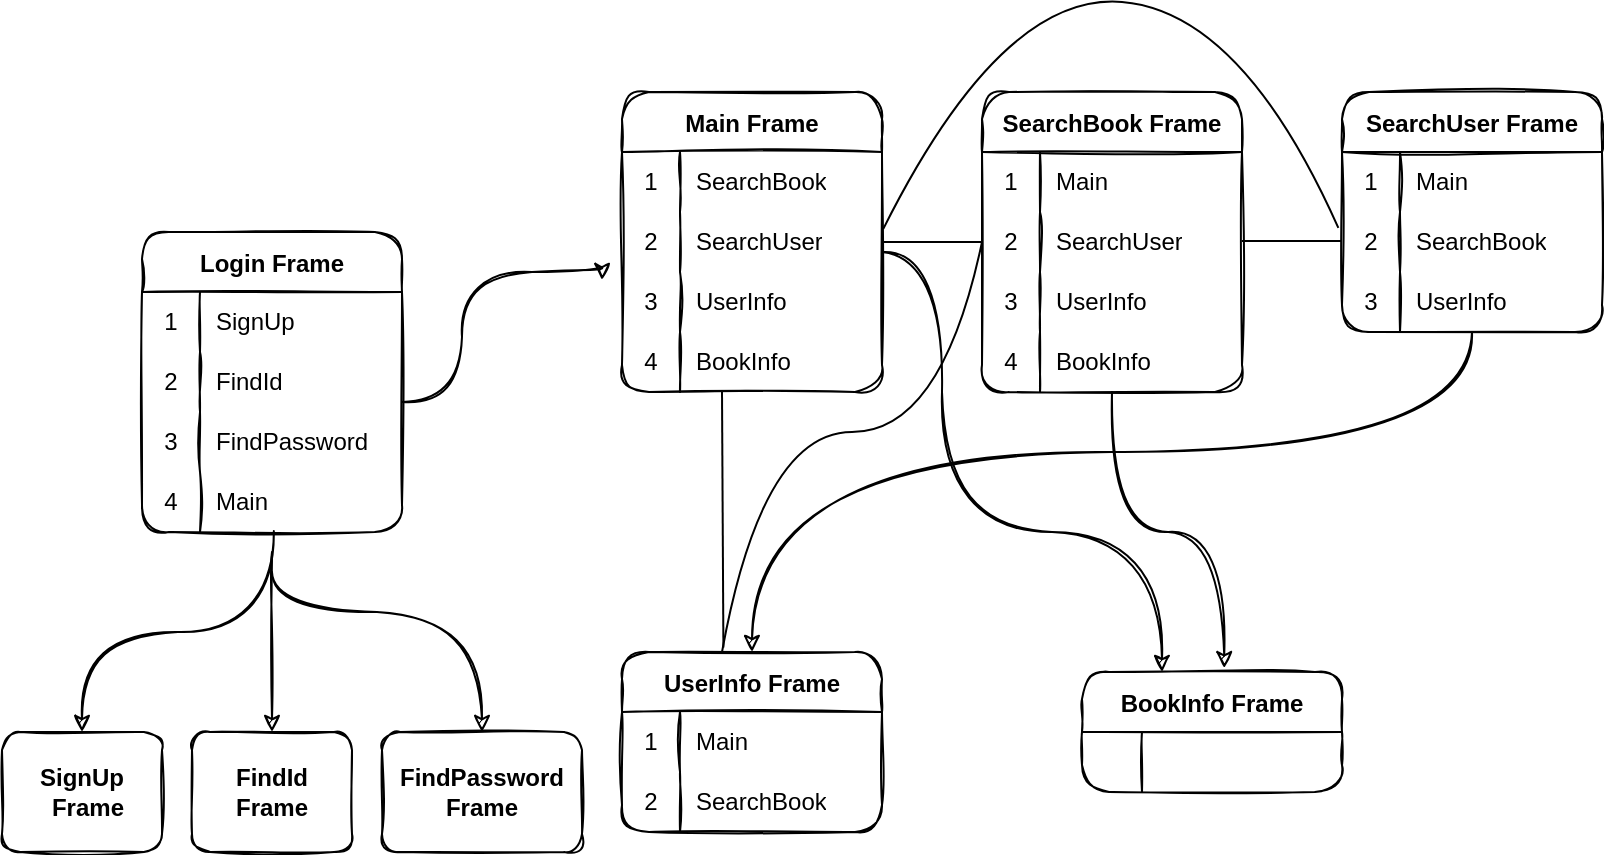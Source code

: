 <mxfile version="14.9.9" type="github"><diagram id="OhNyiA1gt8mXgVWN_fjS" name="Page-1"><mxGraphModel dx="981" dy="526" grid="1" gridSize="10" guides="1" tooltips="1" connect="1" arrows="1" fold="1" page="1" pageScale="1" pageWidth="827" pageHeight="1169" math="0" shadow="0"><root><mxCell id="0"/><mxCell id="1" parent="0"/><mxCell id="oFauHQ13XL5tIdwhuKTj-34" value="" style="edgeStyle=orthogonalEdgeStyle;curved=1;rounded=1;sketch=1;orthogonalLoop=1;jettySize=auto;html=1;exitX=0.507;exitY=0.984;exitDx=0;exitDy=0;exitPerimeter=0;" edge="1" parent="1" source="oFauHQ13XL5tIdwhuKTj-162" target="oFauHQ13XL5tIdwhuKTj-33"><mxGeometry relative="1" as="geometry"><mxPoint x="140" y="310" as="sourcePoint"/></mxGeometry></mxCell><mxCell id="oFauHQ13XL5tIdwhuKTj-36" value="" style="edgeStyle=orthogonalEdgeStyle;curved=1;rounded=1;sketch=1;orthogonalLoop=1;jettySize=auto;html=1;" edge="1" parent="1" target="oFauHQ13XL5tIdwhuKTj-35"><mxGeometry relative="1" as="geometry"><mxPoint x="145" y="340" as="sourcePoint"/><Array as="points"><mxPoint x="145" y="360"/><mxPoint x="145" y="360"/></Array></mxGeometry></mxCell><mxCell id="oFauHQ13XL5tIdwhuKTj-48" value="" style="edgeStyle=orthogonalEdgeStyle;curved=1;rounded=1;sketch=1;orthogonalLoop=1;jettySize=auto;html=1;entryX=0.5;entryY=0;entryDx=0;entryDy=0;" edge="1" parent="1" target="oFauHQ13XL5tIdwhuKTj-47"><mxGeometry relative="1" as="geometry"><mxPoint x="145" y="350" as="sourcePoint"/><Array as="points"><mxPoint x="145" y="370"/><mxPoint x="250" y="370"/></Array></mxGeometry></mxCell><mxCell id="oFauHQ13XL5tIdwhuKTj-105" value="" style="edgeStyle=orthogonalEdgeStyle;curved=1;rounded=1;sketch=1;orthogonalLoop=1;jettySize=auto;html=1;" edge="1" parent="1"><mxGeometry relative="1" as="geometry"><mxPoint x="210" y="265.034" as="sourcePoint"/><mxPoint x="310" y="204" as="targetPoint"/><Array as="points"><mxPoint x="240" y="265"/><mxPoint x="240" y="200"/><mxPoint x="310" y="200"/></Array></mxGeometry></mxCell><mxCell id="oFauHQ13XL5tIdwhuKTj-33" value="" style="whiteSpace=wrap;html=1;rounded=1;fontStyle=1;startSize=30;sketch=1;" vertex="1" parent="1"><mxGeometry x="10" y="430" width="80" height="60" as="geometry"/></mxCell><mxCell id="oFauHQ13XL5tIdwhuKTj-35" value="FindId&lt;br&gt;Frame" style="whiteSpace=wrap;html=1;rounded=1;fontStyle=1;startSize=30;sketch=1;" vertex="1" parent="1"><mxGeometry x="105" y="430" width="80" height="60" as="geometry"/></mxCell><mxCell id="oFauHQ13XL5tIdwhuKTj-47" value="FindPassword&lt;br&gt;Frame" style="whiteSpace=wrap;html=1;rounded=1;fontStyle=1;startSize=30;sketch=1;" vertex="1" parent="1"><mxGeometry x="200" y="430" width="100" height="60" as="geometry"/></mxCell><mxCell id="oFauHQ13XL5tIdwhuKTj-49" value="&lt;b&gt;SignUp&lt;br&gt;&lt;div style=&quot;text-align: right&quot;&gt;&lt;b&gt;Frame&lt;/b&gt;&lt;/div&gt;&lt;/b&gt;" style="text;html=1;align=center;verticalAlign=middle;whiteSpace=wrap;rounded=0;sketch=1;" vertex="1" parent="1"><mxGeometry x="30" y="450" width="40" height="20" as="geometry"/></mxCell><mxCell id="oFauHQ13XL5tIdwhuKTj-50" value="Main Frame" style="shape=table;startSize=30;container=1;collapsible=0;childLayout=tableLayout;fixedRows=1;rowLines=0;fontStyle=1;align=center;pointerEvents=1;rounded=1;sketch=1;" vertex="1" parent="1"><mxGeometry x="320" y="110" width="130" height="150" as="geometry"/></mxCell><mxCell id="oFauHQ13XL5tIdwhuKTj-54" value="" style="shape=partialRectangle;html=1;whiteSpace=wrap;collapsible=0;dropTarget=0;pointerEvents=1;fillColor=none;top=0;left=0;bottom=0;right=0;points=[[0,0.5],[1,0.5]];portConstraint=eastwest;" vertex="1" parent="oFauHQ13XL5tIdwhuKTj-50"><mxGeometry y="30" width="130" height="30" as="geometry"/></mxCell><mxCell id="oFauHQ13XL5tIdwhuKTj-55" value="1" style="shape=partialRectangle;html=1;whiteSpace=wrap;connectable=0;fillColor=none;top=0;left=0;bottom=0;right=0;overflow=hidden;pointerEvents=1;" vertex="1" parent="oFauHQ13XL5tIdwhuKTj-54"><mxGeometry width="29" height="30" as="geometry"/></mxCell><mxCell id="oFauHQ13XL5tIdwhuKTj-56" value="SearchBook" style="shape=partialRectangle;html=1;whiteSpace=wrap;connectable=0;fillColor=none;top=0;left=0;bottom=0;right=0;align=left;spacingLeft=6;overflow=hidden;pointerEvents=1;" vertex="1" parent="oFauHQ13XL5tIdwhuKTj-54"><mxGeometry x="29" width="101" height="30" as="geometry"/></mxCell><mxCell id="oFauHQ13XL5tIdwhuKTj-57" value="" style="shape=partialRectangle;html=1;whiteSpace=wrap;collapsible=0;dropTarget=0;pointerEvents=1;fillColor=none;top=0;left=0;bottom=0;right=0;points=[[0,0.5],[1,0.5]];portConstraint=eastwest;" vertex="1" parent="oFauHQ13XL5tIdwhuKTj-50"><mxGeometry y="60" width="130" height="30" as="geometry"/></mxCell><mxCell id="oFauHQ13XL5tIdwhuKTj-58" value="2" style="shape=partialRectangle;html=1;whiteSpace=wrap;connectable=0;fillColor=none;top=0;left=0;bottom=0;right=0;overflow=hidden;pointerEvents=1;" vertex="1" parent="oFauHQ13XL5tIdwhuKTj-57"><mxGeometry width="29" height="30" as="geometry"/></mxCell><mxCell id="oFauHQ13XL5tIdwhuKTj-59" value="SearchUser" style="shape=partialRectangle;html=1;whiteSpace=wrap;connectable=0;fillColor=none;top=0;left=0;bottom=0;right=0;align=left;spacingLeft=6;overflow=hidden;pointerEvents=1;" vertex="1" parent="oFauHQ13XL5tIdwhuKTj-57"><mxGeometry x="29" width="101" height="30" as="geometry"/></mxCell><mxCell id="oFauHQ13XL5tIdwhuKTj-60" value="" style="shape=partialRectangle;html=1;whiteSpace=wrap;collapsible=0;dropTarget=0;pointerEvents=1;fillColor=none;top=0;left=0;bottom=0;right=0;points=[[0,0.5],[1,0.5]];portConstraint=eastwest;" vertex="1" parent="oFauHQ13XL5tIdwhuKTj-50"><mxGeometry y="90" width="130" height="30" as="geometry"/></mxCell><mxCell id="oFauHQ13XL5tIdwhuKTj-61" value="3" style="shape=partialRectangle;html=1;whiteSpace=wrap;connectable=0;fillColor=none;top=0;left=0;bottom=0;right=0;overflow=hidden;pointerEvents=1;" vertex="1" parent="oFauHQ13XL5tIdwhuKTj-60"><mxGeometry width="29" height="30" as="geometry"/></mxCell><mxCell id="oFauHQ13XL5tIdwhuKTj-62" value="UserInfo" style="shape=partialRectangle;html=1;whiteSpace=wrap;connectable=0;fillColor=none;top=0;left=0;bottom=0;right=0;align=left;spacingLeft=6;overflow=hidden;pointerEvents=1;" vertex="1" parent="oFauHQ13XL5tIdwhuKTj-60"><mxGeometry x="29" width="101" height="30" as="geometry"/></mxCell><mxCell id="oFauHQ13XL5tIdwhuKTj-63" value="" style="shape=partialRectangle;html=1;whiteSpace=wrap;collapsible=0;dropTarget=0;pointerEvents=1;fillColor=none;top=0;left=0;bottom=0;right=0;points=[[0,0.5],[1,0.5]];portConstraint=eastwest;" vertex="1" parent="oFauHQ13XL5tIdwhuKTj-50"><mxGeometry y="120" width="130" height="30" as="geometry"/></mxCell><mxCell id="oFauHQ13XL5tIdwhuKTj-64" value="4" style="shape=partialRectangle;html=1;whiteSpace=wrap;connectable=0;fillColor=none;top=0;left=0;bottom=0;right=0;overflow=hidden;pointerEvents=1;" vertex="1" parent="oFauHQ13XL5tIdwhuKTj-63"><mxGeometry width="29" height="30" as="geometry"/></mxCell><mxCell id="oFauHQ13XL5tIdwhuKTj-65" value="BookInfo" style="shape=partialRectangle;html=1;whiteSpace=wrap;connectable=0;fillColor=none;top=0;left=0;bottom=0;right=0;align=left;spacingLeft=6;overflow=hidden;pointerEvents=1;" vertex="1" parent="oFauHQ13XL5tIdwhuKTj-63"><mxGeometry x="29" width="101" height="30" as="geometry"/></mxCell><mxCell id="oFauHQ13XL5tIdwhuKTj-126" style="edgeStyle=orthogonalEdgeStyle;curved=1;sketch=1;orthogonalLoop=1;jettySize=auto;html=1;entryX=0.547;entryY=-0.032;entryDx=0;entryDy=0;entryPerimeter=0;" edge="1" parent="1" source="oFauHQ13XL5tIdwhuKTj-66" target="oFauHQ13XL5tIdwhuKTj-117"><mxGeometry relative="1" as="geometry"/></mxCell><mxCell id="oFauHQ13XL5tIdwhuKTj-66" value="SearchBook Frame" style="shape=table;startSize=30;container=1;collapsible=0;childLayout=tableLayout;fixedRows=1;rowLines=0;fontStyle=1;align=center;pointerEvents=1;rounded=1;sketch=1;" vertex="1" parent="1"><mxGeometry x="500" y="110" width="130" height="150" as="geometry"/></mxCell><mxCell id="oFauHQ13XL5tIdwhuKTj-70" value="" style="shape=partialRectangle;html=1;whiteSpace=wrap;collapsible=0;dropTarget=0;pointerEvents=1;fillColor=none;top=0;left=0;bottom=0;right=0;points=[[0,0.5],[1,0.5]];portConstraint=eastwest;" vertex="1" parent="oFauHQ13XL5tIdwhuKTj-66"><mxGeometry y="30" width="130" height="30" as="geometry"/></mxCell><mxCell id="oFauHQ13XL5tIdwhuKTj-71" value="1" style="shape=partialRectangle;html=1;whiteSpace=wrap;connectable=0;fillColor=none;top=0;left=0;bottom=0;right=0;overflow=hidden;pointerEvents=1;" vertex="1" parent="oFauHQ13XL5tIdwhuKTj-70"><mxGeometry width="29" height="30" as="geometry"/></mxCell><mxCell id="oFauHQ13XL5tIdwhuKTj-72" value="Main" style="shape=partialRectangle;html=1;whiteSpace=wrap;connectable=0;fillColor=none;top=0;left=0;bottom=0;right=0;align=left;spacingLeft=6;overflow=hidden;pointerEvents=1;" vertex="1" parent="oFauHQ13XL5tIdwhuKTj-70"><mxGeometry x="29" width="101" height="30" as="geometry"/></mxCell><mxCell id="oFauHQ13XL5tIdwhuKTj-73" value="" style="shape=partialRectangle;html=1;whiteSpace=wrap;collapsible=0;dropTarget=0;pointerEvents=1;fillColor=none;top=0;left=0;bottom=0;right=0;points=[[0,0.5],[1,0.5]];portConstraint=eastwest;" vertex="1" parent="oFauHQ13XL5tIdwhuKTj-66"><mxGeometry y="60" width="130" height="30" as="geometry"/></mxCell><mxCell id="oFauHQ13XL5tIdwhuKTj-74" value="2" style="shape=partialRectangle;html=1;whiteSpace=wrap;connectable=0;fillColor=none;top=0;left=0;bottom=0;right=0;overflow=hidden;pointerEvents=1;" vertex="1" parent="oFauHQ13XL5tIdwhuKTj-73"><mxGeometry width="29" height="30" as="geometry"/></mxCell><mxCell id="oFauHQ13XL5tIdwhuKTj-75" value="SearchUser" style="shape=partialRectangle;html=1;whiteSpace=wrap;connectable=0;fillColor=none;top=0;left=0;bottom=0;right=0;align=left;spacingLeft=6;overflow=hidden;pointerEvents=1;" vertex="1" parent="oFauHQ13XL5tIdwhuKTj-73"><mxGeometry x="29" width="101" height="30" as="geometry"/></mxCell><mxCell id="oFauHQ13XL5tIdwhuKTj-76" value="" style="shape=partialRectangle;html=1;whiteSpace=wrap;collapsible=0;dropTarget=0;pointerEvents=1;fillColor=none;top=0;left=0;bottom=0;right=0;points=[[0,0.5],[1,0.5]];portConstraint=eastwest;" vertex="1" parent="oFauHQ13XL5tIdwhuKTj-66"><mxGeometry y="90" width="130" height="30" as="geometry"/></mxCell><mxCell id="oFauHQ13XL5tIdwhuKTj-77" value="3" style="shape=partialRectangle;html=1;whiteSpace=wrap;connectable=0;fillColor=none;top=0;left=0;bottom=0;right=0;overflow=hidden;pointerEvents=1;" vertex="1" parent="oFauHQ13XL5tIdwhuKTj-76"><mxGeometry width="29" height="30" as="geometry"/></mxCell><mxCell id="oFauHQ13XL5tIdwhuKTj-78" value="UserInfo" style="shape=partialRectangle;html=1;whiteSpace=wrap;connectable=0;fillColor=none;top=0;left=0;bottom=0;right=0;align=left;spacingLeft=6;overflow=hidden;pointerEvents=1;" vertex="1" parent="oFauHQ13XL5tIdwhuKTj-76"><mxGeometry x="29" width="101" height="30" as="geometry"/></mxCell><mxCell id="oFauHQ13XL5tIdwhuKTj-79" value="" style="shape=partialRectangle;html=1;whiteSpace=wrap;collapsible=0;dropTarget=0;pointerEvents=1;fillColor=none;top=0;left=0;bottom=0;right=0;points=[[0,0.5],[1,0.5]];portConstraint=eastwest;" vertex="1" parent="oFauHQ13XL5tIdwhuKTj-66"><mxGeometry y="120" width="130" height="30" as="geometry"/></mxCell><mxCell id="oFauHQ13XL5tIdwhuKTj-80" value="4" style="shape=partialRectangle;html=1;whiteSpace=wrap;connectable=0;fillColor=none;top=0;left=0;bottom=0;right=0;overflow=hidden;pointerEvents=1;" vertex="1" parent="oFauHQ13XL5tIdwhuKTj-79"><mxGeometry width="29" height="30" as="geometry"/></mxCell><mxCell id="oFauHQ13XL5tIdwhuKTj-81" value="BookInfo" style="shape=partialRectangle;html=1;whiteSpace=wrap;connectable=0;fillColor=none;top=0;left=0;bottom=0;right=0;align=left;spacingLeft=6;overflow=hidden;pointerEvents=1;" vertex="1" parent="oFauHQ13XL5tIdwhuKTj-79"><mxGeometry x="29" width="101" height="30" as="geometry"/></mxCell><mxCell id="oFauHQ13XL5tIdwhuKTj-124" style="edgeStyle=orthogonalEdgeStyle;curved=1;sketch=1;orthogonalLoop=1;jettySize=auto;html=1;" edge="1" parent="1" source="oFauHQ13XL5tIdwhuKTj-82" target="oFauHQ13XL5tIdwhuKTj-95"><mxGeometry relative="1" as="geometry"><Array as="points"><mxPoint x="745" y="290"/><mxPoint x="385" y="290"/></Array></mxGeometry></mxCell><mxCell id="oFauHQ13XL5tIdwhuKTj-82" value="SearchUser Frame" style="shape=table;startSize=30;container=1;collapsible=0;childLayout=tableLayout;fixedRows=1;rowLines=0;fontStyle=1;align=center;pointerEvents=1;rounded=1;sketch=1;" vertex="1" parent="1"><mxGeometry x="680" y="110" width="130" height="120" as="geometry"/></mxCell><mxCell id="oFauHQ13XL5tIdwhuKTj-83" value="" style="shape=partialRectangle;html=1;whiteSpace=wrap;collapsible=0;dropTarget=0;pointerEvents=1;fillColor=none;top=0;left=0;bottom=0;right=0;points=[[0,0.5],[1,0.5]];portConstraint=eastwest;" vertex="1" parent="oFauHQ13XL5tIdwhuKTj-82"><mxGeometry y="30" width="130" height="30" as="geometry"/></mxCell><mxCell id="oFauHQ13XL5tIdwhuKTj-84" value="1" style="shape=partialRectangle;html=1;whiteSpace=wrap;connectable=0;fillColor=none;top=0;left=0;bottom=0;right=0;overflow=hidden;pointerEvents=1;" vertex="1" parent="oFauHQ13XL5tIdwhuKTj-83"><mxGeometry width="29" height="30" as="geometry"/></mxCell><mxCell id="oFauHQ13XL5tIdwhuKTj-85" value="Main" style="shape=partialRectangle;html=1;whiteSpace=wrap;connectable=0;fillColor=none;top=0;left=0;bottom=0;right=0;align=left;spacingLeft=6;overflow=hidden;pointerEvents=1;" vertex="1" parent="oFauHQ13XL5tIdwhuKTj-83"><mxGeometry x="29" width="101" height="30" as="geometry"/></mxCell><mxCell id="oFauHQ13XL5tIdwhuKTj-86" value="" style="shape=partialRectangle;html=1;whiteSpace=wrap;collapsible=0;dropTarget=0;pointerEvents=1;fillColor=none;top=0;left=0;bottom=0;right=0;points=[[0,0.5],[1,0.5]];portConstraint=eastwest;" vertex="1" parent="oFauHQ13XL5tIdwhuKTj-82"><mxGeometry y="60" width="130" height="30" as="geometry"/></mxCell><mxCell id="oFauHQ13XL5tIdwhuKTj-87" value="2" style="shape=partialRectangle;html=1;whiteSpace=wrap;connectable=0;fillColor=none;top=0;left=0;bottom=0;right=0;overflow=hidden;pointerEvents=1;" vertex="1" parent="oFauHQ13XL5tIdwhuKTj-86"><mxGeometry width="29" height="30" as="geometry"/></mxCell><mxCell id="oFauHQ13XL5tIdwhuKTj-88" value="SearchBook" style="shape=partialRectangle;html=1;whiteSpace=wrap;connectable=0;fillColor=none;top=0;left=0;bottom=0;right=0;align=left;spacingLeft=6;overflow=hidden;pointerEvents=1;" vertex="1" parent="oFauHQ13XL5tIdwhuKTj-86"><mxGeometry x="29" width="101" height="30" as="geometry"/></mxCell><mxCell id="oFauHQ13XL5tIdwhuKTj-89" value="" style="shape=partialRectangle;html=1;whiteSpace=wrap;collapsible=0;dropTarget=0;pointerEvents=1;fillColor=none;top=0;left=0;bottom=0;right=0;points=[[0,0.5],[1,0.5]];portConstraint=eastwest;" vertex="1" parent="oFauHQ13XL5tIdwhuKTj-82"><mxGeometry y="90" width="130" height="30" as="geometry"/></mxCell><mxCell id="oFauHQ13XL5tIdwhuKTj-90" value="3" style="shape=partialRectangle;html=1;whiteSpace=wrap;connectable=0;fillColor=none;top=0;left=0;bottom=0;right=0;overflow=hidden;pointerEvents=1;" vertex="1" parent="oFauHQ13XL5tIdwhuKTj-89"><mxGeometry width="29" height="30" as="geometry"/></mxCell><mxCell id="oFauHQ13XL5tIdwhuKTj-91" value="UserInfo" style="shape=partialRectangle;html=1;whiteSpace=wrap;connectable=0;fillColor=none;top=0;left=0;bottom=0;right=0;align=left;spacingLeft=6;overflow=hidden;pointerEvents=1;" vertex="1" parent="oFauHQ13XL5tIdwhuKTj-89"><mxGeometry x="29" width="101" height="30" as="geometry"/></mxCell><mxCell id="oFauHQ13XL5tIdwhuKTj-95" value="UserInfo Frame" style="shape=table;startSize=30;container=1;collapsible=0;childLayout=tableLayout;fixedRows=1;rowLines=0;fontStyle=1;align=center;pointerEvents=1;rounded=1;sketch=1;" vertex="1" parent="1"><mxGeometry x="320" y="390" width="130" height="90" as="geometry"/></mxCell><mxCell id="oFauHQ13XL5tIdwhuKTj-96" value="" style="shape=partialRectangle;html=1;whiteSpace=wrap;collapsible=0;dropTarget=0;pointerEvents=1;fillColor=none;top=0;left=0;bottom=0;right=0;points=[[0,0.5],[1,0.5]];portConstraint=eastwest;" vertex="1" parent="oFauHQ13XL5tIdwhuKTj-95"><mxGeometry y="30" width="130" height="30" as="geometry"/></mxCell><mxCell id="oFauHQ13XL5tIdwhuKTj-97" value="1" style="shape=partialRectangle;html=1;whiteSpace=wrap;connectable=0;fillColor=none;top=0;left=0;bottom=0;right=0;overflow=hidden;pointerEvents=1;" vertex="1" parent="oFauHQ13XL5tIdwhuKTj-96"><mxGeometry width="29" height="30" as="geometry"/></mxCell><mxCell id="oFauHQ13XL5tIdwhuKTj-98" value="Main" style="shape=partialRectangle;html=1;whiteSpace=wrap;connectable=0;fillColor=none;top=0;left=0;bottom=0;right=0;align=left;spacingLeft=6;overflow=hidden;pointerEvents=1;" vertex="1" parent="oFauHQ13XL5tIdwhuKTj-96"><mxGeometry x="29" width="101" height="30" as="geometry"/></mxCell><mxCell id="oFauHQ13XL5tIdwhuKTj-99" value="" style="shape=partialRectangle;html=1;whiteSpace=wrap;collapsible=0;dropTarget=0;pointerEvents=1;fillColor=none;top=0;left=0;bottom=0;right=0;points=[[0,0.5],[1,0.5]];portConstraint=eastwest;" vertex="1" parent="oFauHQ13XL5tIdwhuKTj-95"><mxGeometry y="60" width="130" height="30" as="geometry"/></mxCell><mxCell id="oFauHQ13XL5tIdwhuKTj-100" value="2" style="shape=partialRectangle;html=1;whiteSpace=wrap;connectable=0;fillColor=none;top=0;left=0;bottom=0;right=0;overflow=hidden;pointerEvents=1;" vertex="1" parent="oFauHQ13XL5tIdwhuKTj-99"><mxGeometry width="29" height="30" as="geometry"/></mxCell><mxCell id="oFauHQ13XL5tIdwhuKTj-101" value="SearchBook" style="shape=partialRectangle;html=1;whiteSpace=wrap;connectable=0;fillColor=none;top=0;left=0;bottom=0;right=0;align=left;spacingLeft=6;overflow=hidden;pointerEvents=1;" vertex="1" parent="oFauHQ13XL5tIdwhuKTj-99"><mxGeometry x="29" width="101" height="30" as="geometry"/></mxCell><mxCell id="oFauHQ13XL5tIdwhuKTj-110" value="" style="endArrow=none;html=1;exitX=1;exitY=0.5;exitDx=0;exitDy=0;entryX=0;entryY=0.5;entryDx=0;entryDy=0;" edge="1" parent="1" source="oFauHQ13XL5tIdwhuKTj-57" target="oFauHQ13XL5tIdwhuKTj-73"><mxGeometry width="50" height="50" relative="1" as="geometry"><mxPoint x="450" y="220" as="sourcePoint"/><mxPoint x="500" y="170" as="targetPoint"/><Array as="points"/></mxGeometry></mxCell><mxCell id="oFauHQ13XL5tIdwhuKTj-111" value="" style="endArrow=none;html=1;exitX=1;exitY=0.5;exitDx=0;exitDy=0;entryX=0;entryY=0.5;entryDx=0;entryDy=0;" edge="1" parent="1"><mxGeometry width="50" height="50" relative="1" as="geometry"><mxPoint x="630" y="184.5" as="sourcePoint"/><mxPoint x="680" y="184.5" as="targetPoint"/></mxGeometry></mxCell><mxCell id="oFauHQ13XL5tIdwhuKTj-114" value="" style="endArrow=none;html=1;exitX=1.005;exitY=0.281;exitDx=0;exitDy=0;exitPerimeter=0;entryX=-0.014;entryY=0.265;entryDx=0;entryDy=0;entryPerimeter=0;curved=1;" edge="1" parent="1" source="oFauHQ13XL5tIdwhuKTj-57" target="oFauHQ13XL5tIdwhuKTj-86"><mxGeometry relative="1" as="geometry"><mxPoint x="450" y="90" as="sourcePoint"/><mxPoint x="530" y="40" as="targetPoint"/><Array as="points"><mxPoint x="510" y="60"/><mxPoint x="630" y="70"/></Array></mxGeometry></mxCell><mxCell id="oFauHQ13XL5tIdwhuKTj-116" value="" style="endArrow=none;html=1;exitX=0.39;exitY=-0.025;exitDx=0;exitDy=0;exitPerimeter=0;" edge="1" parent="1" source="oFauHQ13XL5tIdwhuKTj-95"><mxGeometry width="50" height="50" relative="1" as="geometry"><mxPoint x="370" y="330" as="sourcePoint"/><mxPoint x="370" y="260" as="targetPoint"/></mxGeometry></mxCell><mxCell id="oFauHQ13XL5tIdwhuKTj-117" value="BookInfo Frame" style="shape=table;startSize=30;container=1;collapsible=0;childLayout=tableLayout;fixedRows=1;rowLines=0;fontStyle=1;align=center;pointerEvents=1;rounded=1;sketch=1;" vertex="1" parent="1"><mxGeometry x="550" y="400" width="130" height="60" as="geometry"/></mxCell><mxCell id="oFauHQ13XL5tIdwhuKTj-121" value="" style="shape=partialRectangle;html=1;whiteSpace=wrap;collapsible=0;dropTarget=0;pointerEvents=1;fillColor=none;top=0;left=0;bottom=0;right=0;points=[[0,0.5],[1,0.5]];portConstraint=eastwest;" vertex="1" parent="oFauHQ13XL5tIdwhuKTj-117"><mxGeometry y="30" width="130" height="30" as="geometry"/></mxCell><mxCell id="oFauHQ13XL5tIdwhuKTj-122" value="" style="shape=partialRectangle;html=1;whiteSpace=wrap;connectable=0;fillColor=none;top=0;left=0;bottom=0;right=0;overflow=hidden;pointerEvents=1;" vertex="1" parent="oFauHQ13XL5tIdwhuKTj-121"><mxGeometry width="30" height="30" as="geometry"/></mxCell><mxCell id="oFauHQ13XL5tIdwhuKTj-123" value="" style="shape=partialRectangle;html=1;whiteSpace=wrap;connectable=0;fillColor=none;top=0;left=0;bottom=0;right=0;align=left;spacingLeft=6;overflow=hidden;pointerEvents=1;" vertex="1" parent="oFauHQ13XL5tIdwhuKTj-121"><mxGeometry x="30" width="100" height="30" as="geometry"/></mxCell><mxCell id="oFauHQ13XL5tIdwhuKTj-128" value="" style="endArrow=none;html=1;entryX=0;entryY=0.5;entryDx=0;entryDy=0;curved=1;" edge="1" parent="1" target="oFauHQ13XL5tIdwhuKTj-73"><mxGeometry width="50" height="50" relative="1" as="geometry"><mxPoint x="370" y="390" as="sourcePoint"/><mxPoint x="370" y="260" as="targetPoint"/><Array as="points"><mxPoint x="390" y="280"/><mxPoint x="480" y="280"/></Array></mxGeometry></mxCell><mxCell id="oFauHQ13XL5tIdwhuKTj-131" style="edgeStyle=orthogonalEdgeStyle;curved=1;sketch=1;orthogonalLoop=1;jettySize=auto;html=1;" edge="1" parent="1"><mxGeometry relative="1" as="geometry"><mxPoint x="450" y="190" as="sourcePoint"/><mxPoint x="590" y="400" as="targetPoint"/><Array as="points"><mxPoint x="480" y="190"/><mxPoint x="480" y="330"/><mxPoint x="590" y="330"/><mxPoint x="590" y="400"/></Array></mxGeometry></mxCell><mxCell id="oFauHQ13XL5tIdwhuKTj-152" value="Login Frame" style="shape=table;startSize=30;container=1;collapsible=0;childLayout=tableLayout;fixedRows=1;rowLines=0;fontStyle=1;align=center;pointerEvents=1;rounded=1;sketch=1;" vertex="1" parent="1"><mxGeometry x="80" y="180" width="130" height="150" as="geometry"/></mxCell><mxCell id="oFauHQ13XL5tIdwhuKTj-153" value="" style="shape=partialRectangle;html=1;whiteSpace=wrap;collapsible=0;dropTarget=0;pointerEvents=1;fillColor=none;top=0;left=0;bottom=0;right=0;points=[[0,0.5],[1,0.5]];portConstraint=eastwest;" vertex="1" parent="oFauHQ13XL5tIdwhuKTj-152"><mxGeometry y="30" width="130" height="30" as="geometry"/></mxCell><mxCell id="oFauHQ13XL5tIdwhuKTj-154" value="1" style="shape=partialRectangle;html=1;whiteSpace=wrap;connectable=0;fillColor=none;top=0;left=0;bottom=0;right=0;overflow=hidden;pointerEvents=1;" vertex="1" parent="oFauHQ13XL5tIdwhuKTj-153"><mxGeometry width="29" height="30" as="geometry"/></mxCell><mxCell id="oFauHQ13XL5tIdwhuKTj-155" value="SignUp" style="shape=partialRectangle;html=1;whiteSpace=wrap;connectable=0;fillColor=none;top=0;left=0;bottom=0;right=0;align=left;spacingLeft=6;overflow=hidden;pointerEvents=1;" vertex="1" parent="oFauHQ13XL5tIdwhuKTj-153"><mxGeometry x="29" width="101" height="30" as="geometry"/></mxCell><mxCell id="oFauHQ13XL5tIdwhuKTj-156" value="" style="shape=partialRectangle;html=1;whiteSpace=wrap;collapsible=0;dropTarget=0;pointerEvents=1;fillColor=none;top=0;left=0;bottom=0;right=0;points=[[0,0.5],[1,0.5]];portConstraint=eastwest;" vertex="1" parent="oFauHQ13XL5tIdwhuKTj-152"><mxGeometry y="60" width="130" height="30" as="geometry"/></mxCell><mxCell id="oFauHQ13XL5tIdwhuKTj-157" value="2" style="shape=partialRectangle;html=1;whiteSpace=wrap;connectable=0;fillColor=none;top=0;left=0;bottom=0;right=0;overflow=hidden;pointerEvents=1;" vertex="1" parent="oFauHQ13XL5tIdwhuKTj-156"><mxGeometry width="29" height="30" as="geometry"/></mxCell><mxCell id="oFauHQ13XL5tIdwhuKTj-158" value="FindId" style="shape=partialRectangle;html=1;whiteSpace=wrap;connectable=0;fillColor=none;top=0;left=0;bottom=0;right=0;align=left;spacingLeft=6;overflow=hidden;pointerEvents=1;" vertex="1" parent="oFauHQ13XL5tIdwhuKTj-156"><mxGeometry x="29" width="101" height="30" as="geometry"/></mxCell><mxCell id="oFauHQ13XL5tIdwhuKTj-159" value="" style="shape=partialRectangle;html=1;whiteSpace=wrap;collapsible=0;dropTarget=0;pointerEvents=1;fillColor=none;top=0;left=0;bottom=0;right=0;points=[[0,0.5],[1,0.5]];portConstraint=eastwest;" vertex="1" parent="oFauHQ13XL5tIdwhuKTj-152"><mxGeometry y="90" width="130" height="30" as="geometry"/></mxCell><mxCell id="oFauHQ13XL5tIdwhuKTj-160" value="3" style="shape=partialRectangle;html=1;whiteSpace=wrap;connectable=0;fillColor=none;top=0;left=0;bottom=0;right=0;overflow=hidden;pointerEvents=1;" vertex="1" parent="oFauHQ13XL5tIdwhuKTj-159"><mxGeometry width="29" height="30" as="geometry"/></mxCell><mxCell id="oFauHQ13XL5tIdwhuKTj-161" value="FindPassword" style="shape=partialRectangle;html=1;whiteSpace=wrap;connectable=0;fillColor=none;top=0;left=0;bottom=0;right=0;align=left;spacingLeft=6;overflow=hidden;pointerEvents=1;" vertex="1" parent="oFauHQ13XL5tIdwhuKTj-159"><mxGeometry x="29" width="101" height="30" as="geometry"/></mxCell><mxCell id="oFauHQ13XL5tIdwhuKTj-162" value="" style="shape=partialRectangle;html=1;whiteSpace=wrap;collapsible=0;dropTarget=0;pointerEvents=1;fillColor=none;top=0;left=0;bottom=0;right=0;points=[[0,0.5],[1,0.5]];portConstraint=eastwest;" vertex="1" parent="oFauHQ13XL5tIdwhuKTj-152"><mxGeometry y="120" width="130" height="30" as="geometry"/></mxCell><mxCell id="oFauHQ13XL5tIdwhuKTj-163" value="4" style="shape=partialRectangle;html=1;whiteSpace=wrap;connectable=0;fillColor=none;top=0;left=0;bottom=0;right=0;overflow=hidden;pointerEvents=1;" vertex="1" parent="oFauHQ13XL5tIdwhuKTj-162"><mxGeometry width="29" height="30" as="geometry"/></mxCell><mxCell id="oFauHQ13XL5tIdwhuKTj-164" value="Main" style="shape=partialRectangle;html=1;whiteSpace=wrap;connectable=0;fillColor=none;top=0;left=0;bottom=0;right=0;align=left;spacingLeft=6;overflow=hidden;pointerEvents=1;" vertex="1" parent="oFauHQ13XL5tIdwhuKTj-162"><mxGeometry x="29" width="101" height="30" as="geometry"/></mxCell></root></mxGraphModel></diagram></mxfile>